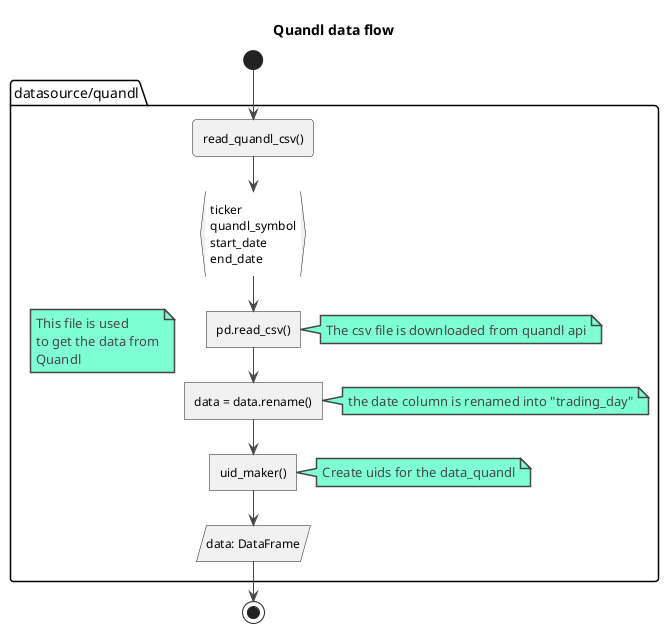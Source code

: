 @startuml quandl

title "Quandl data flow"

!theme vibrant

skinparam Shadowing false
skinparam DefaultFontName Ubuntu
skinparam ParticipantPadding 20
skinparam BoxPadding 10
skinparam ConditionEndStyle diamond

start

package "datasource/quandl" {
    floating note: This file is used\nto get the data from\nQuandl
    :read_quandl_csv();

    :ticker\nquandl_symbol\nstart_date\nend_date}

    :pd.read_csv()]
    note right
        The csv file is downloaded from quandl api
    end note

    :data = data.rename()]
    note right
        the date column is renamed into "trading_day"
    end note

    :uid_maker()]
    note right
        Create uids for the data_quandl
    end note

    :data: DataFrame/
}

stop

@enduml
